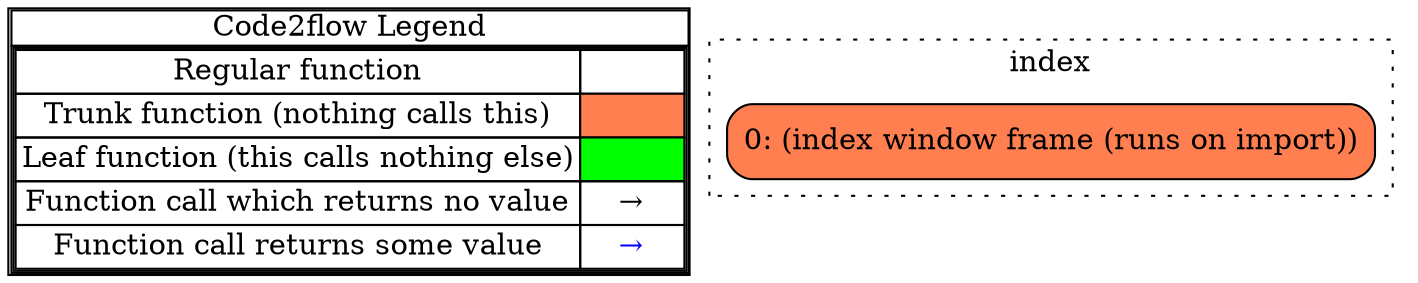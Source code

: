 digraph G {
concentrate = true;
			subgraph legend{
			rank = min;
			label = "legend";
			Legend [shape=none, margin=0, label = <
				<table cellspacing="0" cellpadding="0" border="1"><tr><td>Code2flow Legend</td></tr><tr><td>
				<table cellspacing="0">
				<tr><td>Regular function</td><td width="50px"></td></tr>
				<tr><td>Trunk function (nothing calls this)</td><td bgcolor='coral'></td></tr>
				<tr><td>Leaf function (this calls nothing else)</td><td bgcolor='green'></td></tr>
				<tr><td>Function call which returns no value</td><td>&#8594;</td></tr>
				<tr><td>Function call returns some value</td><td><font color='blue'>&#8594;</font></td></tr>
				</table></td></tr></table>
				>];}node1 [splines=ortho shape = "rect" style = "rounded,filled" fillcolor = "coral" label = "0: (index window frame (runs on import))" ];
subgraph clusterindex0{
node1 ;
label="index";
style=filled;
color=black;
graph[style=dotted];
};
}